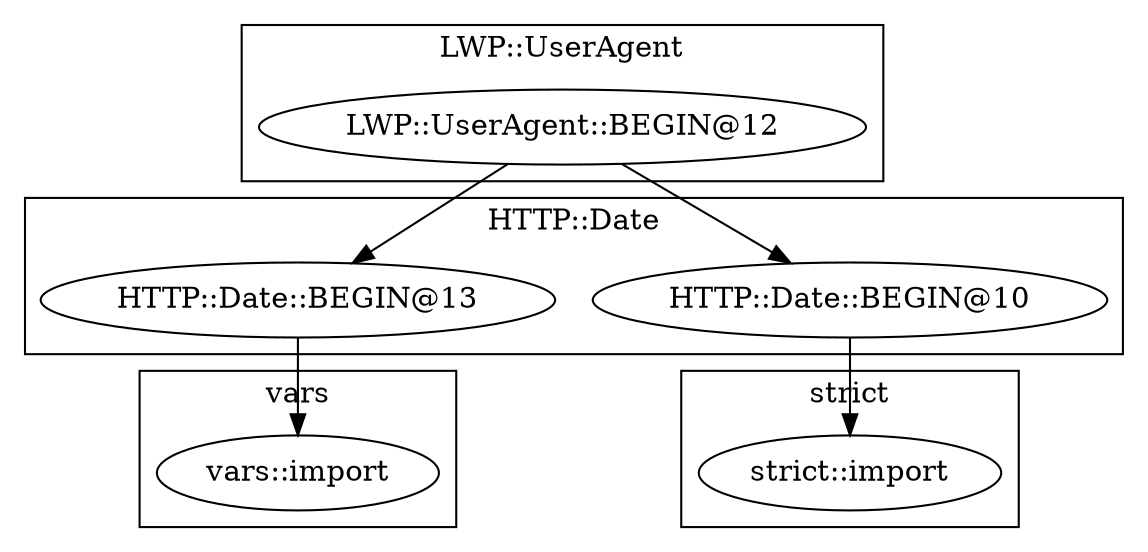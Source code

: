 digraph {
graph [overlap=false]
subgraph cluster_HTTP_Date {
	label="HTTP::Date";
	"HTTP::Date::BEGIN@13";
	"HTTP::Date::BEGIN@10";
}
subgraph cluster_LWP_UserAgent {
	label="LWP::UserAgent";
	"LWP::UserAgent::BEGIN@12";
}
subgraph cluster_vars {
	label="vars";
	"vars::import";
}
subgraph cluster_strict {
	label="strict";
	"strict::import";
}
"HTTP::Date::BEGIN@10" -> "strict::import";
"LWP::UserAgent::BEGIN@12" -> "HTTP::Date::BEGIN@13";
"HTTP::Date::BEGIN@13" -> "vars::import";
"LWP::UserAgent::BEGIN@12" -> "HTTP::Date::BEGIN@10";
}
